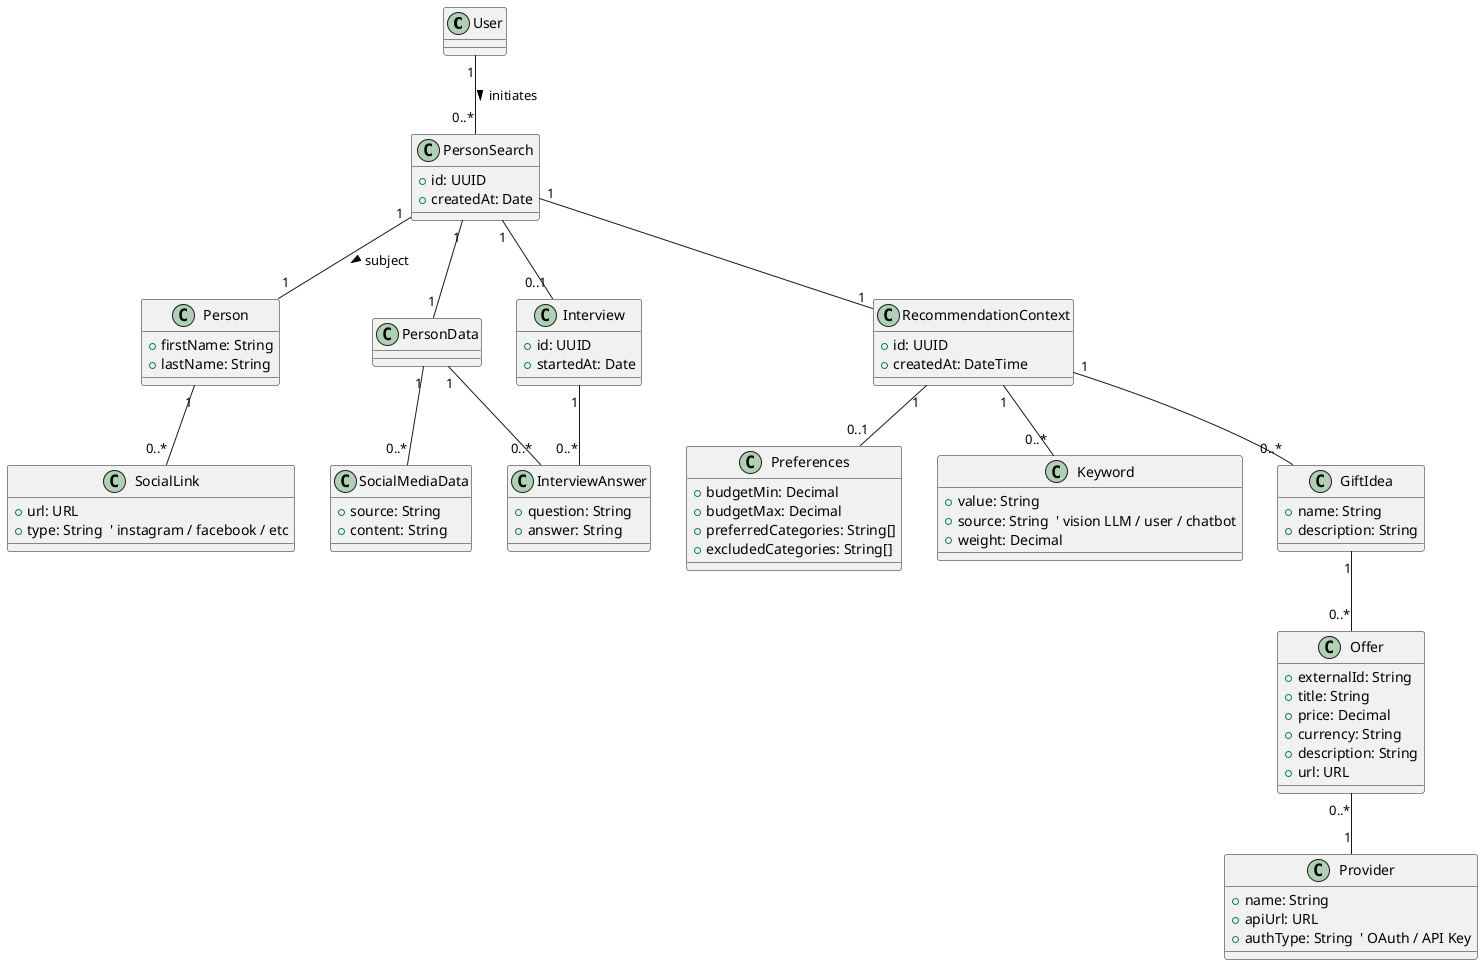 @startuml Domain Classes

' == Existing classes ==
class User {
}

class PersonSearch {
  +id: UUID
  +createdAt: Date
}

class Person {
  +firstName: String
  +lastName: String
}

class PersonData {
  ' Aggregates social media and interview data
}

class SocialMediaData {
  +source: String
  +content: String
}

class InterviewAnswer {
  +question: String
  +answer: String
}

class Interview {
  +id: UUID
  +startedAt: Date
}

class Preferences {
  +budgetMin: Decimal
  +budgetMax: Decimal
  +preferredCategories: String[]
  +excludedCategories: String[]
}

class Keyword {
  +value: String
  +source: String  ' vision LLM / user / chatbot
  +weight: Decimal
}

class RecommendationContext {
  +id: UUID
  +createdAt: DateTime
  ' Ephemeral (in-memory) per request
}

class GiftIdea {
  +name: String
  +description: String
}

class Offer {
  +externalId: String
  +title: String
  +price: Decimal
  +currency: String
  +description: String
  +url: URL
}

class Provider {
  +name: String
  +apiUrl: URL
  +authType: String  ' OAuth / API Key
}

class SocialLink {
  +url: URL
  +type: String  ' instagram / facebook / etc
}

' === Relationships ===
User "1" -- "0..*" PersonSearch : initiates >
PersonSearch "1" -- "1" Person : subject >
Person "1" -- "0..*" SocialLink
PersonSearch "1" -- "1" PersonData
PersonData "1" -- "0..*" SocialMediaData
PersonData "1" -- "0..*" InterviewAnswer
PersonSearch "1" -- "0..1" Interview
Interview "1" -- "0..*" InterviewAnswer

PersonSearch "1" -- "1" RecommendationContext
RecommendationContext "1" -- "0..*" Keyword
RecommendationContext "1" -- "0..1" Preferences
RecommendationContext "1" -- "0..*" GiftIdea
GiftIdea "1" -- "0..*" Offer
Offer "0..*" -- "1" Provider

@enduml
